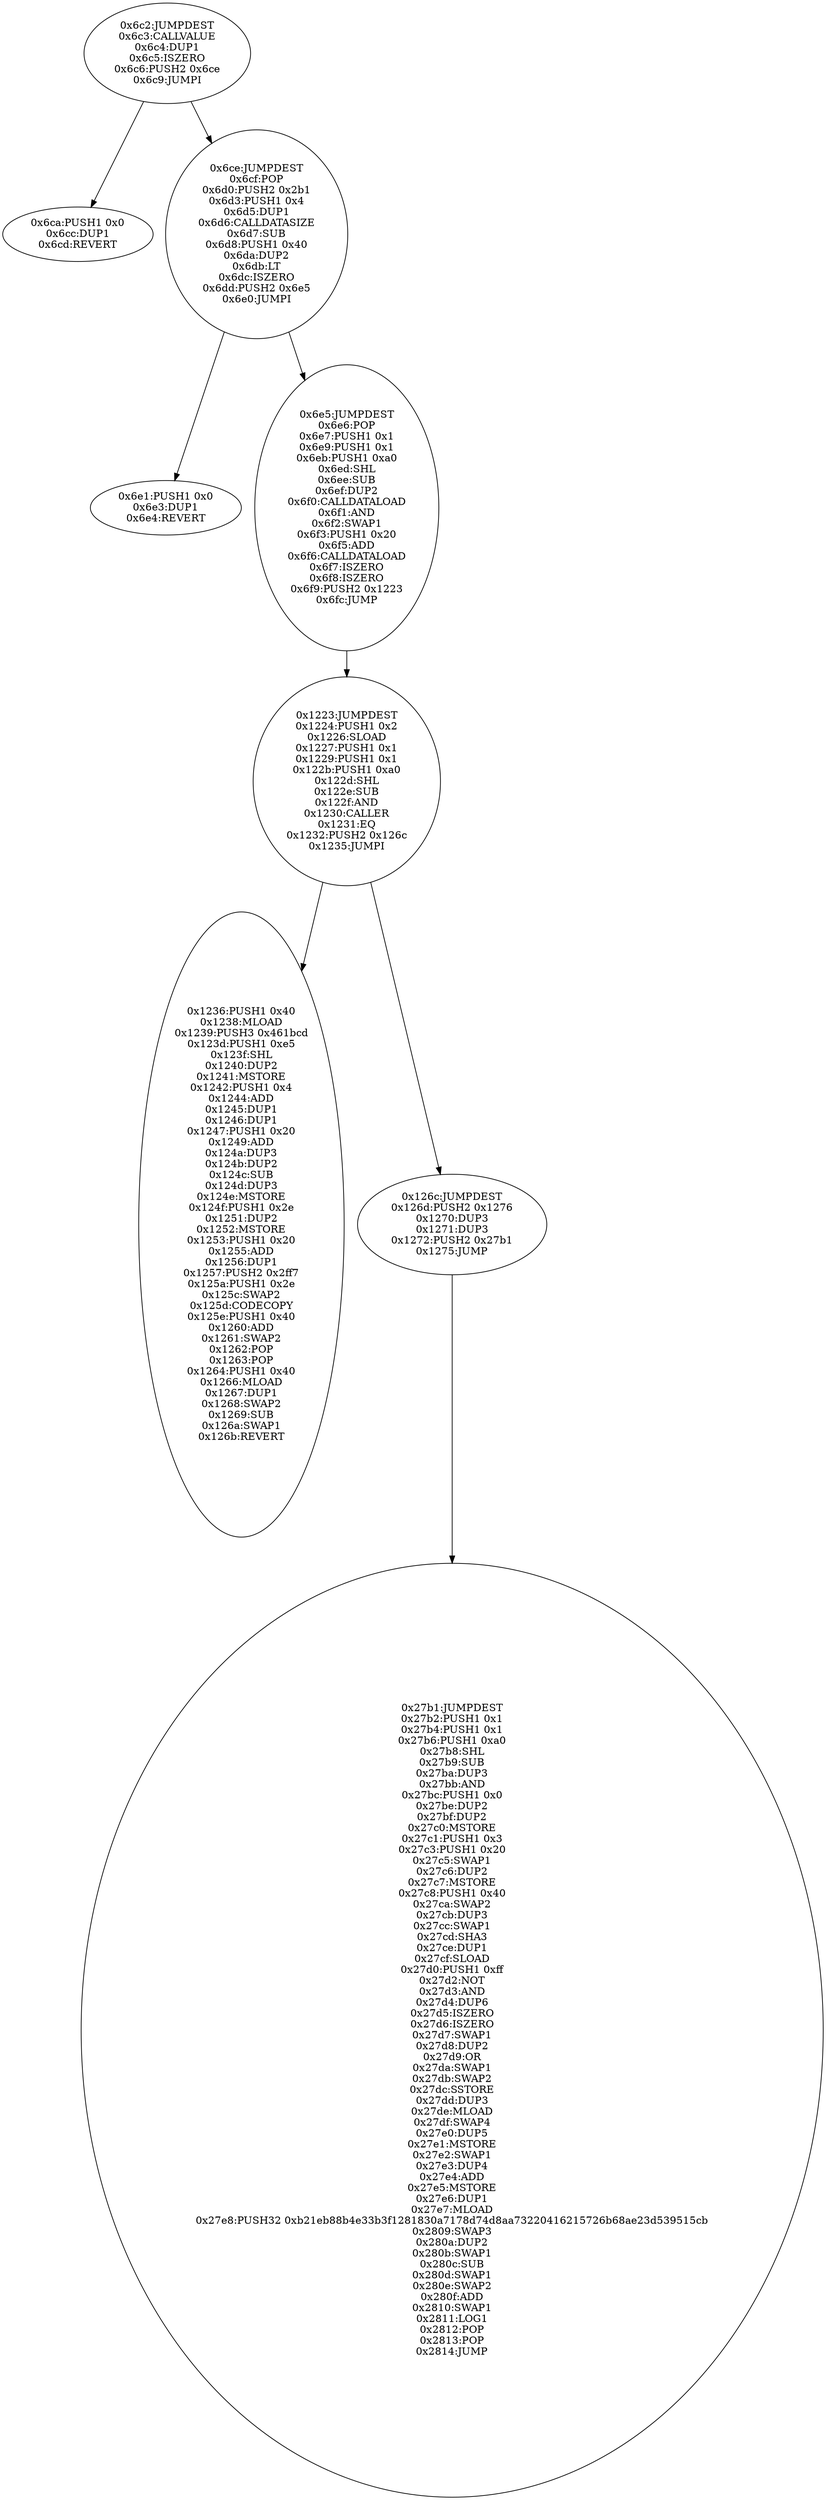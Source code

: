 digraph{
1730[label="0x6c2:JUMPDEST
0x6c3:CALLVALUE
0x6c4:DUP1
0x6c5:ISZERO
0x6c6:PUSH2 0x6ce
0x6c9:JUMPI"]
1730 -> 1738
1730 -> 1742
1738[label="0x6ca:PUSH1 0x0
0x6cc:DUP1
0x6cd:REVERT"]
1742[label="0x6ce:JUMPDEST
0x6cf:POP
0x6d0:PUSH2 0x2b1
0x6d3:PUSH1 0x4
0x6d5:DUP1
0x6d6:CALLDATASIZE
0x6d7:SUB
0x6d8:PUSH1 0x40
0x6da:DUP2
0x6db:LT
0x6dc:ISZERO
0x6dd:PUSH2 0x6e5
0x6e0:JUMPI"]
1742 -> 1761
1742 -> 1765
1761[label="0x6e1:PUSH1 0x0
0x6e3:DUP1
0x6e4:REVERT"]
1765[label="0x6e5:JUMPDEST
0x6e6:POP
0x6e7:PUSH1 0x1
0x6e9:PUSH1 0x1
0x6eb:PUSH1 0xa0
0x6ed:SHL
0x6ee:SUB
0x6ef:DUP2
0x6f0:CALLDATALOAD
0x6f1:AND
0x6f2:SWAP1
0x6f3:PUSH1 0x20
0x6f5:ADD
0x6f6:CALLDATALOAD
0x6f7:ISZERO
0x6f8:ISZERO
0x6f9:PUSH2 0x1223
0x6fc:JUMP"]
1765 -> 4643
4643[label="0x1223:JUMPDEST
0x1224:PUSH1 0x2
0x1226:SLOAD
0x1227:PUSH1 0x1
0x1229:PUSH1 0x1
0x122b:PUSH1 0xa0
0x122d:SHL
0x122e:SUB
0x122f:AND
0x1230:CALLER
0x1231:EQ
0x1232:PUSH2 0x126c
0x1235:JUMPI"]
4643 -> 4662
4643 -> 4716
4662[label="0x1236:PUSH1 0x40
0x1238:MLOAD
0x1239:PUSH3 0x461bcd
0x123d:PUSH1 0xe5
0x123f:SHL
0x1240:DUP2
0x1241:MSTORE
0x1242:PUSH1 0x4
0x1244:ADD
0x1245:DUP1
0x1246:DUP1
0x1247:PUSH1 0x20
0x1249:ADD
0x124a:DUP3
0x124b:DUP2
0x124c:SUB
0x124d:DUP3
0x124e:MSTORE
0x124f:PUSH1 0x2e
0x1251:DUP2
0x1252:MSTORE
0x1253:PUSH1 0x20
0x1255:ADD
0x1256:DUP1
0x1257:PUSH2 0x2ff7
0x125a:PUSH1 0x2e
0x125c:SWAP2
0x125d:CODECOPY
0x125e:PUSH1 0x40
0x1260:ADD
0x1261:SWAP2
0x1262:POP
0x1263:POP
0x1264:PUSH1 0x40
0x1266:MLOAD
0x1267:DUP1
0x1268:SWAP2
0x1269:SUB
0x126a:SWAP1
0x126b:REVERT"]
4716[label="0x126c:JUMPDEST
0x126d:PUSH2 0x1276
0x1270:DUP3
0x1271:DUP3
0x1272:PUSH2 0x27b1
0x1275:JUMP"]
4716 -> 10161
10161[label="0x27b1:JUMPDEST
0x27b2:PUSH1 0x1
0x27b4:PUSH1 0x1
0x27b6:PUSH1 0xa0
0x27b8:SHL
0x27b9:SUB
0x27ba:DUP3
0x27bb:AND
0x27bc:PUSH1 0x0
0x27be:DUP2
0x27bf:DUP2
0x27c0:MSTORE
0x27c1:PUSH1 0x3
0x27c3:PUSH1 0x20
0x27c5:SWAP1
0x27c6:DUP2
0x27c7:MSTORE
0x27c8:PUSH1 0x40
0x27ca:SWAP2
0x27cb:DUP3
0x27cc:SWAP1
0x27cd:SHA3
0x27ce:DUP1
0x27cf:SLOAD
0x27d0:PUSH1 0xff
0x27d2:NOT
0x27d3:AND
0x27d4:DUP6
0x27d5:ISZERO
0x27d6:ISZERO
0x27d7:SWAP1
0x27d8:DUP2
0x27d9:OR
0x27da:SWAP1
0x27db:SWAP2
0x27dc:SSTORE
0x27dd:DUP3
0x27de:MLOAD
0x27df:SWAP4
0x27e0:DUP5
0x27e1:MSTORE
0x27e2:SWAP1
0x27e3:DUP4
0x27e4:ADD
0x27e5:MSTORE
0x27e6:DUP1
0x27e7:MLOAD
0x27e8:PUSH32 0xb21eb88b4e33b3f1281830a7178d74d8aa73220416215726b68ae23d539515cb
0x2809:SWAP3
0x280a:DUP2
0x280b:SWAP1
0x280c:SUB
0x280d:SWAP1
0x280e:SWAP2
0x280f:ADD
0x2810:SWAP1
0x2811:LOG1
0x2812:POP
0x2813:POP
0x2814:JUMP"]

}